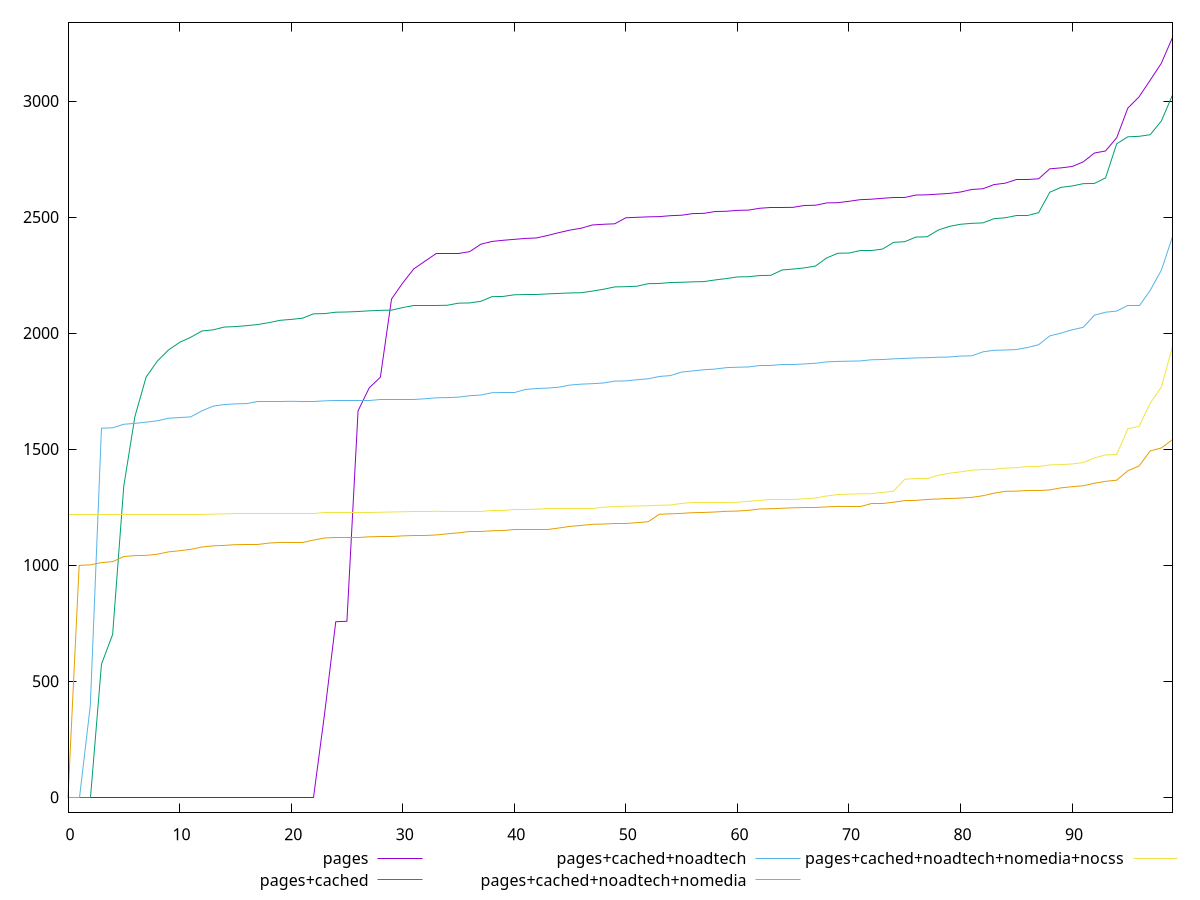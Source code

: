 reset

$pages <<EOF
0 0
1 0
2 0
3 0
4 0
5 0
6 0
7 0
8 0
9 0
10 0
11 0
12 0
13 0
14 0
15 0
16 0
17 0
18 0
19 0
20 0
21 0
22 0
23 360
24 756
25 758
26 1665
27 1764
28 1810
29 2147
30 2216
31 2277
32 2310
33 2343
34 2344
35 2344
36 2351
37 2383
38 2395
39 2400
40 2404
41 2408
42 2410
43 2421
44 2433
45 2444
46 2452
47 2466
48 2469
49 2471
50 2497
51 2499
52 2501
53 2502
54 2506
55 2508
56 2515
57 2516
58 2524
59 2525
60 2529
61 2530
62 2538
63 2540
64 2540
65 2542
66 2550
67 2551
68 2561
69 2562
70 2568
71 2575
72 2577
73 2581
74 2586
75 2586
76 2595
77 2596
78 2599
79 2602
80 2608
81 2619
82 2622
83 2640
84 2646
85 2664
86 2664
87 2665
88 2708
89 2712
90 2718
91 2738
92 2776
93 2785
94 2842
95 2970
96 3018
97 3090
98 3163
99 3274
EOF

$pagesCached <<EOF
0 0
1 0
2 0
3 573
4 701
5 1341
6 1641
7 1810
8 1879
9 1927
10 1960
11 1982
12 2009
13 2014
14 2026
15 2028
16 2032
17 2037
18 2045
19 2055
20 2059
21 2064
22 2083
23 2084
24 2090
25 2091
26 2093
27 2096
28 2098
29 2099
30 2110
31 2117
32 2117
33 2119
34 2120
35 2129
36 2130
37 2137
38 2157
39 2158
40 2165
41 2167
42 2167
43 2169
44 2171
45 2173
46 2174
47 2181
48 2189
49 2199
50 2200
51 2202
52 2213
53 2214
54 2218
55 2219
56 2221
57 2222
58 2229
59 2235
60 2242
61 2243
62 2248
63 2249
64 2272
65 2276
66 2281
67 2289
68 2324
69 2344
70 2345
71 2354
72 2354
73 2362
74 2391
75 2394
76 2414
77 2415
78 2444
79 2460
80 2469
81 2473
82 2475
83 2493
84 2497
85 2506
86 2506
87 2519
88 2607
89 2628
90 2634
91 2644
92 2645
93 2669
94 2816
95 2846
96 2848
97 2855
98 2914
99 3026
EOF

$pagesCachedNoadtech <<EOF
0 0
1 0
2 395
3 1590
4 1592
5 1607
6 1611
7 1616
8 1622
9 1633
10 1636
11 1639
12 1665
13 1685
14 1692
15 1695
16 1696
17 1705
18 1705
19 1705
20 1706
21 1707
22 1707
23 1708
24 1709
25 1709
26 1711
27 1711
28 1712
29 1712
30 1713
31 1713
32 1717
33 1721
34 1722
35 1724
36 1730
37 1733
38 1743
39 1745
40 1745
41 1757
42 1761
43 1763
44 1767
45 1776
46 1780
47 1782
48 1785
49 1793
50 1794
51 1799
52 1803
53 1813
54 1817
55 1832
56 1837
57 1842
58 1845
59 1851
60 1853
61 1854
62 1860
63 1860
64 1863
65 1863
66 1867
67 1870
68 1876
69 1878
70 1879
71 1880
72 1885
73 1886
74 1889
75 1891
76 1893
77 1894
78 1896
79 1897
80 1901
81 1902
82 1919
83 1926
84 1927
85 1929
86 1938
87 1950
88 1988
89 2000
90 2014
91 2025
92 2077
93 2090
94 2095
95 2121
96 2121
97 2184
98 2271
99 2415
EOF

$pagesCachedNoadtechNomedia <<EOF
0 0
1 999
2 1001
3 1011
4 1015
5 1037
6 1041
7 1042
8 1047
9 1057
10 1062
11 1068
12 1078
13 1083
14 1085
15 1088
16 1091
17 1091
18 1095
19 1098
20 1099
21 1099
22 1108
23 1117
24 1121
25 1121
26 1121
27 1122
28 1124
29 1124
30 1126
31 1129
32 1129
33 1130
34 1135
35 1139
36 1143
37 1143
38 1148
39 1149
40 1153
41 1153
42 1155
43 1155
44 1160
45 1167
46 1171
47 1176
48 1177
49 1179
50 1179
51 1183
52 1187
53 1219
54 1221
55 1223
56 1226
57 1227
58 1229
59 1232
60 1233
61 1236
62 1242
63 1243
64 1245
65 1247
66 1248
67 1248
68 1251
69 1253
70 1254
71 1254
72 1266
73 1266
74 1271
75 1278
76 1279
77 1283
78 1285
79 1287
80 1289
81 1292
82 1299
83 1310
84 1318
85 1319
86 1322
87 1322
88 1324
89 1333
90 1338
91 1342
92 1353
93 1361
94 1366
95 1407
96 1427
97 1492
98 1505
99 1541
EOF

$pagesCachedNoadtechNomediaNocss <<EOF
0 1216
1 1216
2 1217
3 1217
4 1218
5 1218
6 1218
7 1219
8 1219
9 1219
10 1219
11 1219
12 1219
13 1220
14 1221
15 1222
16 1222
17 1223
18 1223
19 1223
20 1223
21 1224
22 1224
23 1226
24 1226
25 1226
26 1227
27 1227
28 1228
29 1229
30 1230
31 1231
32 1231
33 1232
34 1233
35 1233
36 1233
37 1233
38 1234
39 1234
40 1240
41 1240
42 1241
43 1242
44 1242
45 1244
46 1245
47 1245
48 1250
49 1252
50 1254
51 1255
52 1256
53 1258
54 1259
55 1266
56 1268
57 1268
58 1269
59 1269
60 1271
61 1275
62 1279
63 1283
64 1283
65 1283
66 1286
67 1289
68 1298
69 1304
70 1306
71 1307
72 1308
73 1313
74 1319
75 1370
76 1372
77 1372
78 1387
79 1396
80 1402
81 1409
82 1412
83 1413
84 1418
85 1420
86 1427
87 1427
88 1432
89 1433
90 1436
91 1442
92 1462
93 1475
94 1477
95 1588
96 1598
97 1698
98 1767
99 1943
EOF

set key outside below
set xrange [0:99]
set yrange [-65.48:3339.48]
set trange [-65.48:3339.48]
set terminal svg size 640, 580 enhanced background rgb 'white'
set output "report_00013_2021-02-09T12-04-24.940Z/uses-rel-preload/comparison/sorted/all_raw.svg"

plot $pages title "pages" with line, \
     $pagesCached title "pages+cached" with line, \
     $pagesCachedNoadtech title "pages+cached+noadtech" with line, \
     $pagesCachedNoadtechNomedia title "pages+cached+noadtech+nomedia" with line, \
     $pagesCachedNoadtechNomediaNocss title "pages+cached+noadtech+nomedia+nocss" with line

reset
